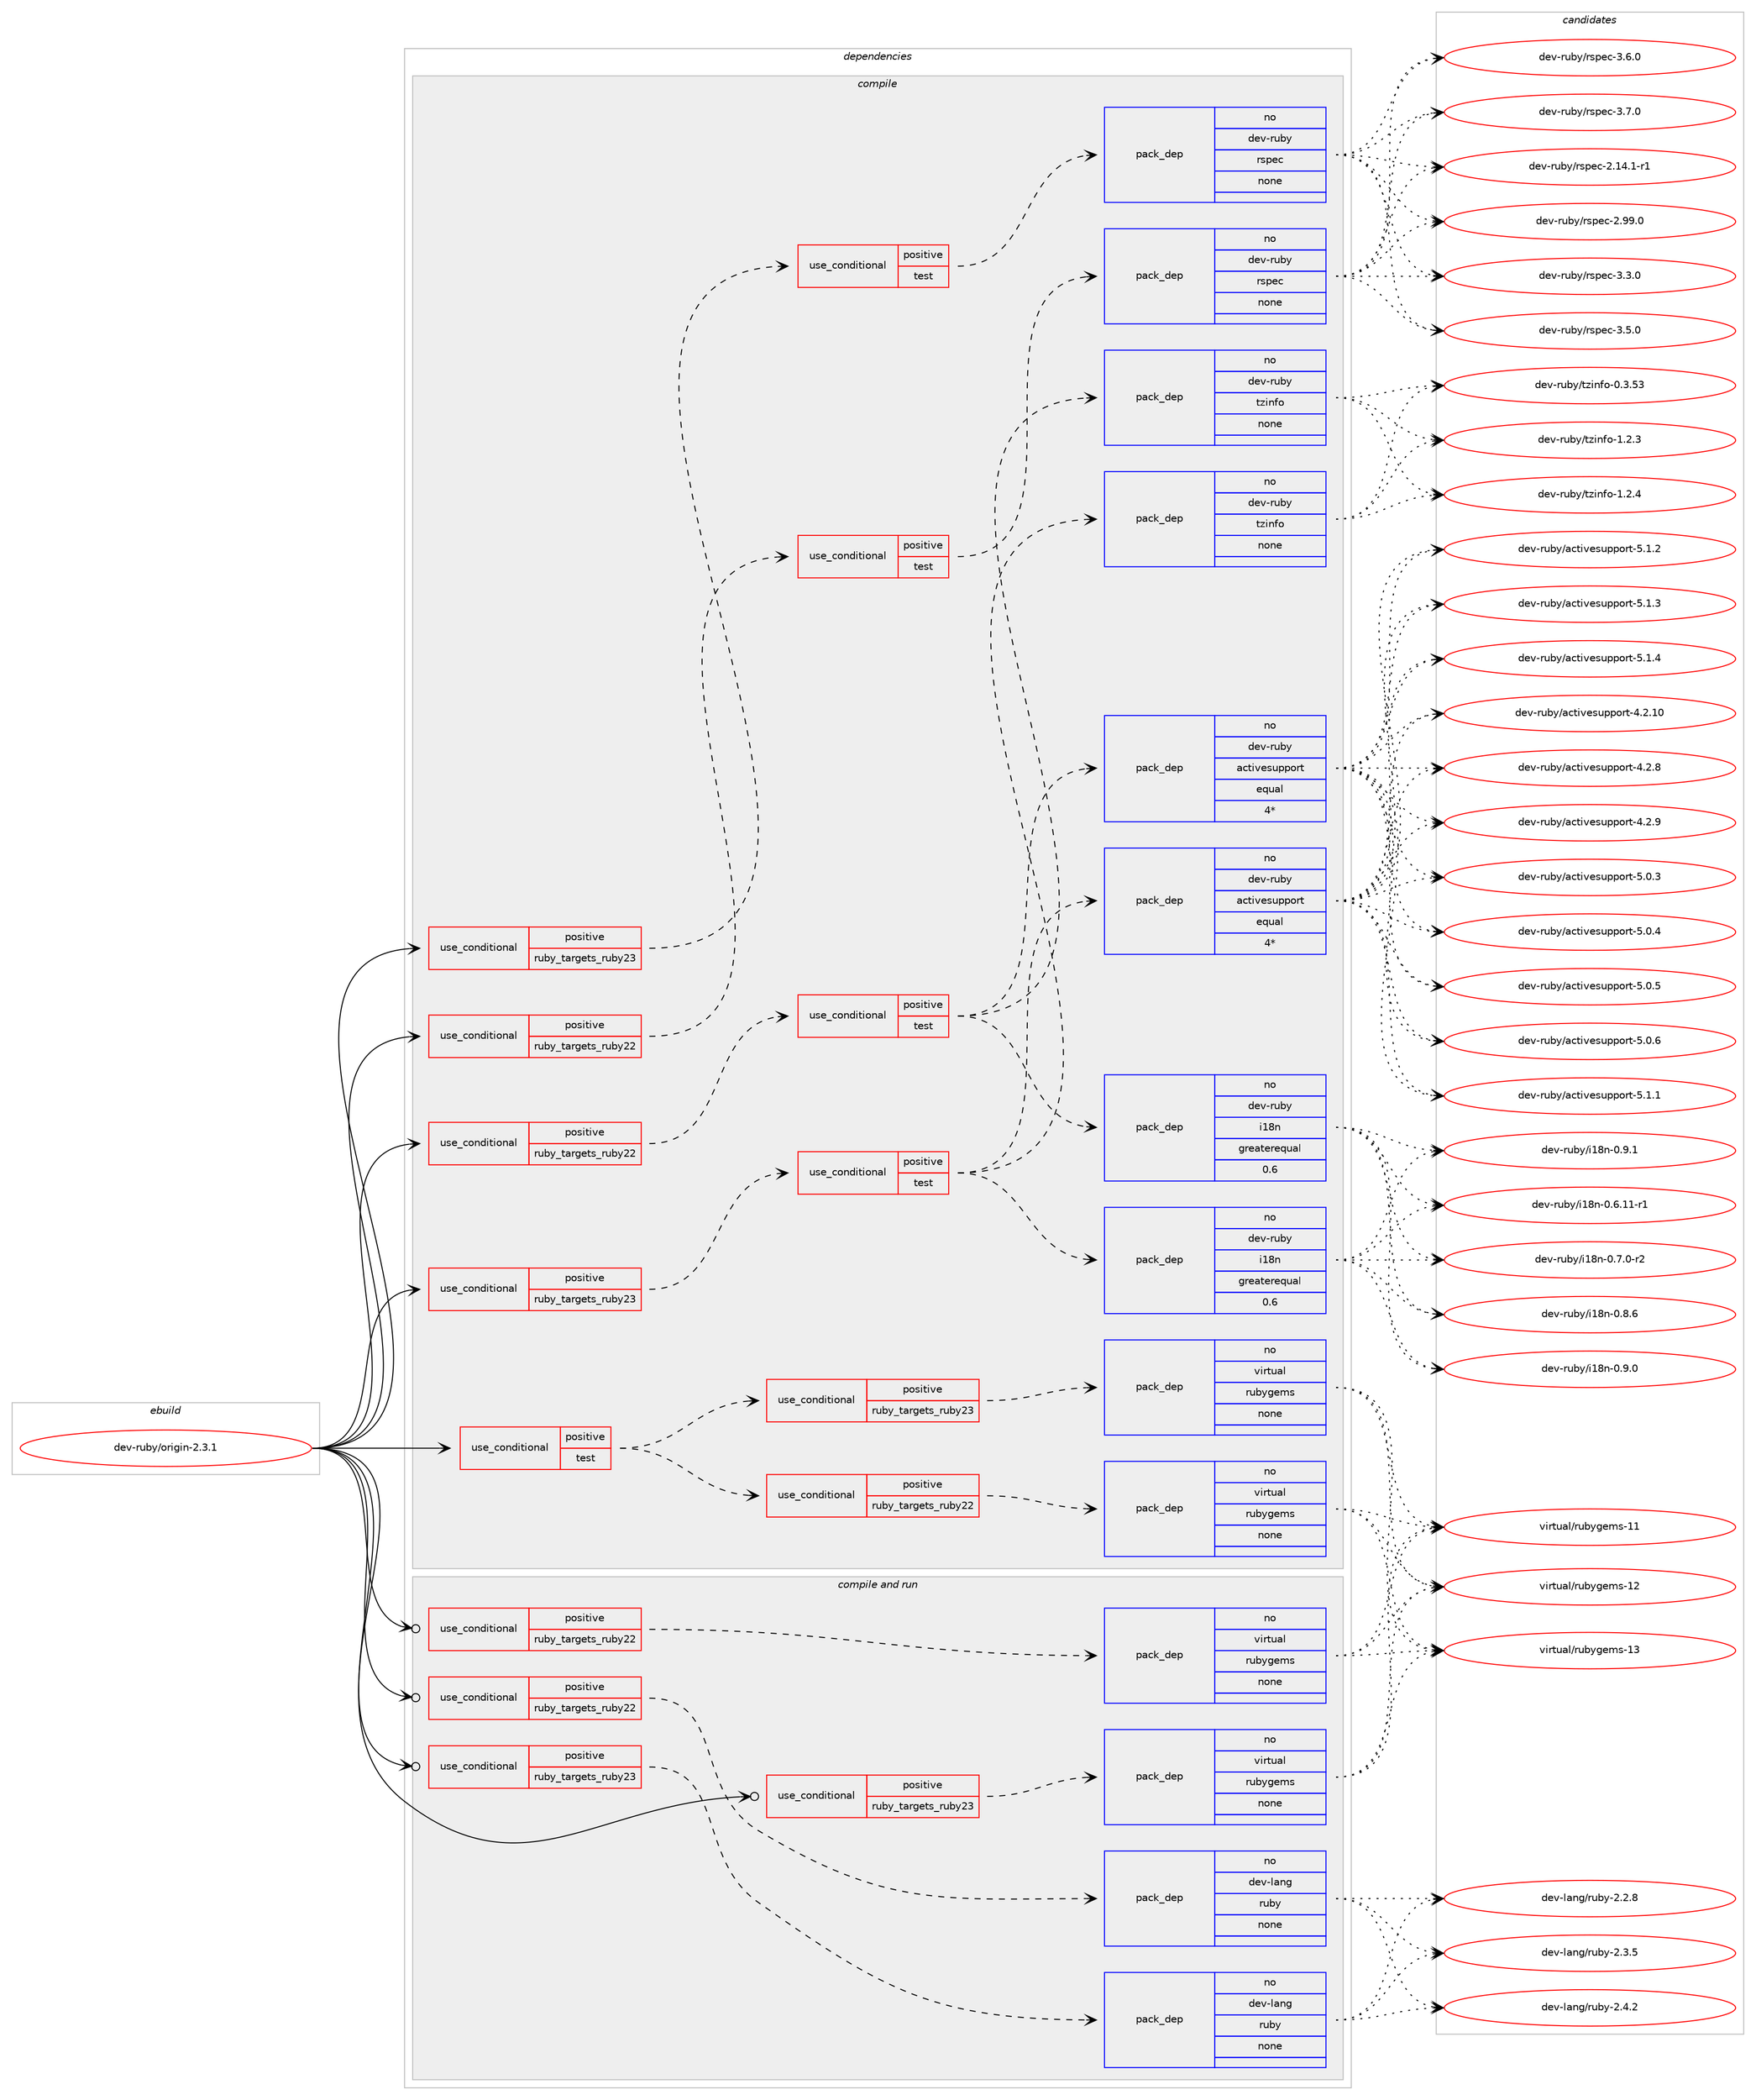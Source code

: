 digraph prolog {

# *************
# Graph options
# *************

newrank=true;
concentrate=true;
compound=true;
graph [rankdir=LR,fontname=Helvetica,fontsize=10,ranksep=1.5];#, ranksep=2.5, nodesep=0.2];
edge  [arrowhead=vee];
node  [fontname=Helvetica,fontsize=10];

# **********
# The ebuild
# **********

subgraph cluster_leftcol {
color=gray;
rank=same;
label=<<i>ebuild</i>>;
id [label="dev-ruby/origin-2.3.1", color=red, width=4, href="../dev-ruby/origin-2.3.1.svg"];
}

# ****************
# The dependencies
# ****************

subgraph cluster_midcol {
color=gray;
label=<<i>dependencies</i>>;
subgraph cluster_compile {
fillcolor="#eeeeee";
style=filled;
label=<<i>compile</i>>;
subgraph cond64182 {
dependency252317 [label=<<TABLE BORDER="0" CELLBORDER="1" CELLSPACING="0" CELLPADDING="4"><TR><TD ROWSPAN="3" CELLPADDING="10">use_conditional</TD></TR><TR><TD>positive</TD></TR><TR><TD>ruby_targets_ruby22</TD></TR></TABLE>>, shape=none, color=red];
subgraph cond64183 {
dependency252318 [label=<<TABLE BORDER="0" CELLBORDER="1" CELLSPACING="0" CELLPADDING="4"><TR><TD ROWSPAN="3" CELLPADDING="10">use_conditional</TD></TR><TR><TD>positive</TD></TR><TR><TD>test</TD></TR></TABLE>>, shape=none, color=red];
subgraph pack184030 {
dependency252319 [label=<<TABLE BORDER="0" CELLBORDER="1" CELLSPACING="0" CELLPADDING="4" WIDTH="220"><TR><TD ROWSPAN="6" CELLPADDING="30">pack_dep</TD></TR><TR><TD WIDTH="110">no</TD></TR><TR><TD>dev-ruby</TD></TR><TR><TD>activesupport</TD></TR><TR><TD>equal</TD></TR><TR><TD>4*</TD></TR></TABLE>>, shape=none, color=blue];
}
dependency252318:e -> dependency252319:w [weight=20,style="dashed",arrowhead="vee"];
subgraph pack184031 {
dependency252320 [label=<<TABLE BORDER="0" CELLBORDER="1" CELLSPACING="0" CELLPADDING="4" WIDTH="220"><TR><TD ROWSPAN="6" CELLPADDING="30">pack_dep</TD></TR><TR><TD WIDTH="110">no</TD></TR><TR><TD>dev-ruby</TD></TR><TR><TD>i18n</TD></TR><TR><TD>greaterequal</TD></TR><TR><TD>0.6</TD></TR></TABLE>>, shape=none, color=blue];
}
dependency252318:e -> dependency252320:w [weight=20,style="dashed",arrowhead="vee"];
subgraph pack184032 {
dependency252321 [label=<<TABLE BORDER="0" CELLBORDER="1" CELLSPACING="0" CELLPADDING="4" WIDTH="220"><TR><TD ROWSPAN="6" CELLPADDING="30">pack_dep</TD></TR><TR><TD WIDTH="110">no</TD></TR><TR><TD>dev-ruby</TD></TR><TR><TD>tzinfo</TD></TR><TR><TD>none</TD></TR><TR><TD></TD></TR></TABLE>>, shape=none, color=blue];
}
dependency252318:e -> dependency252321:w [weight=20,style="dashed",arrowhead="vee"];
}
dependency252317:e -> dependency252318:w [weight=20,style="dashed",arrowhead="vee"];
}
id:e -> dependency252317:w [weight=20,style="solid",arrowhead="vee"];
subgraph cond64184 {
dependency252322 [label=<<TABLE BORDER="0" CELLBORDER="1" CELLSPACING="0" CELLPADDING="4"><TR><TD ROWSPAN="3" CELLPADDING="10">use_conditional</TD></TR><TR><TD>positive</TD></TR><TR><TD>ruby_targets_ruby22</TD></TR></TABLE>>, shape=none, color=red];
subgraph cond64185 {
dependency252323 [label=<<TABLE BORDER="0" CELLBORDER="1" CELLSPACING="0" CELLPADDING="4"><TR><TD ROWSPAN="3" CELLPADDING="10">use_conditional</TD></TR><TR><TD>positive</TD></TR><TR><TD>test</TD></TR></TABLE>>, shape=none, color=red];
subgraph pack184033 {
dependency252324 [label=<<TABLE BORDER="0" CELLBORDER="1" CELLSPACING="0" CELLPADDING="4" WIDTH="220"><TR><TD ROWSPAN="6" CELLPADDING="30">pack_dep</TD></TR><TR><TD WIDTH="110">no</TD></TR><TR><TD>dev-ruby</TD></TR><TR><TD>rspec</TD></TR><TR><TD>none</TD></TR><TR><TD></TD></TR></TABLE>>, shape=none, color=blue];
}
dependency252323:e -> dependency252324:w [weight=20,style="dashed",arrowhead="vee"];
}
dependency252322:e -> dependency252323:w [weight=20,style="dashed",arrowhead="vee"];
}
id:e -> dependency252322:w [weight=20,style="solid",arrowhead="vee"];
subgraph cond64186 {
dependency252325 [label=<<TABLE BORDER="0" CELLBORDER="1" CELLSPACING="0" CELLPADDING="4"><TR><TD ROWSPAN="3" CELLPADDING="10">use_conditional</TD></TR><TR><TD>positive</TD></TR><TR><TD>ruby_targets_ruby23</TD></TR></TABLE>>, shape=none, color=red];
subgraph cond64187 {
dependency252326 [label=<<TABLE BORDER="0" CELLBORDER="1" CELLSPACING="0" CELLPADDING="4"><TR><TD ROWSPAN="3" CELLPADDING="10">use_conditional</TD></TR><TR><TD>positive</TD></TR><TR><TD>test</TD></TR></TABLE>>, shape=none, color=red];
subgraph pack184034 {
dependency252327 [label=<<TABLE BORDER="0" CELLBORDER="1" CELLSPACING="0" CELLPADDING="4" WIDTH="220"><TR><TD ROWSPAN="6" CELLPADDING="30">pack_dep</TD></TR><TR><TD WIDTH="110">no</TD></TR><TR><TD>dev-ruby</TD></TR><TR><TD>activesupport</TD></TR><TR><TD>equal</TD></TR><TR><TD>4*</TD></TR></TABLE>>, shape=none, color=blue];
}
dependency252326:e -> dependency252327:w [weight=20,style="dashed",arrowhead="vee"];
subgraph pack184035 {
dependency252328 [label=<<TABLE BORDER="0" CELLBORDER="1" CELLSPACING="0" CELLPADDING="4" WIDTH="220"><TR><TD ROWSPAN="6" CELLPADDING="30">pack_dep</TD></TR><TR><TD WIDTH="110">no</TD></TR><TR><TD>dev-ruby</TD></TR><TR><TD>i18n</TD></TR><TR><TD>greaterequal</TD></TR><TR><TD>0.6</TD></TR></TABLE>>, shape=none, color=blue];
}
dependency252326:e -> dependency252328:w [weight=20,style="dashed",arrowhead="vee"];
subgraph pack184036 {
dependency252329 [label=<<TABLE BORDER="0" CELLBORDER="1" CELLSPACING="0" CELLPADDING="4" WIDTH="220"><TR><TD ROWSPAN="6" CELLPADDING="30">pack_dep</TD></TR><TR><TD WIDTH="110">no</TD></TR><TR><TD>dev-ruby</TD></TR><TR><TD>tzinfo</TD></TR><TR><TD>none</TD></TR><TR><TD></TD></TR></TABLE>>, shape=none, color=blue];
}
dependency252326:e -> dependency252329:w [weight=20,style="dashed",arrowhead="vee"];
}
dependency252325:e -> dependency252326:w [weight=20,style="dashed",arrowhead="vee"];
}
id:e -> dependency252325:w [weight=20,style="solid",arrowhead="vee"];
subgraph cond64188 {
dependency252330 [label=<<TABLE BORDER="0" CELLBORDER="1" CELLSPACING="0" CELLPADDING="4"><TR><TD ROWSPAN="3" CELLPADDING="10">use_conditional</TD></TR><TR><TD>positive</TD></TR><TR><TD>ruby_targets_ruby23</TD></TR></TABLE>>, shape=none, color=red];
subgraph cond64189 {
dependency252331 [label=<<TABLE BORDER="0" CELLBORDER="1" CELLSPACING="0" CELLPADDING="4"><TR><TD ROWSPAN="3" CELLPADDING="10">use_conditional</TD></TR><TR><TD>positive</TD></TR><TR><TD>test</TD></TR></TABLE>>, shape=none, color=red];
subgraph pack184037 {
dependency252332 [label=<<TABLE BORDER="0" CELLBORDER="1" CELLSPACING="0" CELLPADDING="4" WIDTH="220"><TR><TD ROWSPAN="6" CELLPADDING="30">pack_dep</TD></TR><TR><TD WIDTH="110">no</TD></TR><TR><TD>dev-ruby</TD></TR><TR><TD>rspec</TD></TR><TR><TD>none</TD></TR><TR><TD></TD></TR></TABLE>>, shape=none, color=blue];
}
dependency252331:e -> dependency252332:w [weight=20,style="dashed",arrowhead="vee"];
}
dependency252330:e -> dependency252331:w [weight=20,style="dashed",arrowhead="vee"];
}
id:e -> dependency252330:w [weight=20,style="solid",arrowhead="vee"];
subgraph cond64190 {
dependency252333 [label=<<TABLE BORDER="0" CELLBORDER="1" CELLSPACING="0" CELLPADDING="4"><TR><TD ROWSPAN="3" CELLPADDING="10">use_conditional</TD></TR><TR><TD>positive</TD></TR><TR><TD>test</TD></TR></TABLE>>, shape=none, color=red];
subgraph cond64191 {
dependency252334 [label=<<TABLE BORDER="0" CELLBORDER="1" CELLSPACING="0" CELLPADDING="4"><TR><TD ROWSPAN="3" CELLPADDING="10">use_conditional</TD></TR><TR><TD>positive</TD></TR><TR><TD>ruby_targets_ruby22</TD></TR></TABLE>>, shape=none, color=red];
subgraph pack184038 {
dependency252335 [label=<<TABLE BORDER="0" CELLBORDER="1" CELLSPACING="0" CELLPADDING="4" WIDTH="220"><TR><TD ROWSPAN="6" CELLPADDING="30">pack_dep</TD></TR><TR><TD WIDTH="110">no</TD></TR><TR><TD>virtual</TD></TR><TR><TD>rubygems</TD></TR><TR><TD>none</TD></TR><TR><TD></TD></TR></TABLE>>, shape=none, color=blue];
}
dependency252334:e -> dependency252335:w [weight=20,style="dashed",arrowhead="vee"];
}
dependency252333:e -> dependency252334:w [weight=20,style="dashed",arrowhead="vee"];
subgraph cond64192 {
dependency252336 [label=<<TABLE BORDER="0" CELLBORDER="1" CELLSPACING="0" CELLPADDING="4"><TR><TD ROWSPAN="3" CELLPADDING="10">use_conditional</TD></TR><TR><TD>positive</TD></TR><TR><TD>ruby_targets_ruby23</TD></TR></TABLE>>, shape=none, color=red];
subgraph pack184039 {
dependency252337 [label=<<TABLE BORDER="0" CELLBORDER="1" CELLSPACING="0" CELLPADDING="4" WIDTH="220"><TR><TD ROWSPAN="6" CELLPADDING="30">pack_dep</TD></TR><TR><TD WIDTH="110">no</TD></TR><TR><TD>virtual</TD></TR><TR><TD>rubygems</TD></TR><TR><TD>none</TD></TR><TR><TD></TD></TR></TABLE>>, shape=none, color=blue];
}
dependency252336:e -> dependency252337:w [weight=20,style="dashed",arrowhead="vee"];
}
dependency252333:e -> dependency252336:w [weight=20,style="dashed",arrowhead="vee"];
}
id:e -> dependency252333:w [weight=20,style="solid",arrowhead="vee"];
}
subgraph cluster_compileandrun {
fillcolor="#eeeeee";
style=filled;
label=<<i>compile and run</i>>;
subgraph cond64193 {
dependency252338 [label=<<TABLE BORDER="0" CELLBORDER="1" CELLSPACING="0" CELLPADDING="4"><TR><TD ROWSPAN="3" CELLPADDING="10">use_conditional</TD></TR><TR><TD>positive</TD></TR><TR><TD>ruby_targets_ruby22</TD></TR></TABLE>>, shape=none, color=red];
subgraph pack184040 {
dependency252339 [label=<<TABLE BORDER="0" CELLBORDER="1" CELLSPACING="0" CELLPADDING="4" WIDTH="220"><TR><TD ROWSPAN="6" CELLPADDING="30">pack_dep</TD></TR><TR><TD WIDTH="110">no</TD></TR><TR><TD>dev-lang</TD></TR><TR><TD>ruby</TD></TR><TR><TD>none</TD></TR><TR><TD></TD></TR></TABLE>>, shape=none, color=blue];
}
dependency252338:e -> dependency252339:w [weight=20,style="dashed",arrowhead="vee"];
}
id:e -> dependency252338:w [weight=20,style="solid",arrowhead="odotvee"];
subgraph cond64194 {
dependency252340 [label=<<TABLE BORDER="0" CELLBORDER="1" CELLSPACING="0" CELLPADDING="4"><TR><TD ROWSPAN="3" CELLPADDING="10">use_conditional</TD></TR><TR><TD>positive</TD></TR><TR><TD>ruby_targets_ruby22</TD></TR></TABLE>>, shape=none, color=red];
subgraph pack184041 {
dependency252341 [label=<<TABLE BORDER="0" CELLBORDER="1" CELLSPACING="0" CELLPADDING="4" WIDTH="220"><TR><TD ROWSPAN="6" CELLPADDING="30">pack_dep</TD></TR><TR><TD WIDTH="110">no</TD></TR><TR><TD>virtual</TD></TR><TR><TD>rubygems</TD></TR><TR><TD>none</TD></TR><TR><TD></TD></TR></TABLE>>, shape=none, color=blue];
}
dependency252340:e -> dependency252341:w [weight=20,style="dashed",arrowhead="vee"];
}
id:e -> dependency252340:w [weight=20,style="solid",arrowhead="odotvee"];
subgraph cond64195 {
dependency252342 [label=<<TABLE BORDER="0" CELLBORDER="1" CELLSPACING="0" CELLPADDING="4"><TR><TD ROWSPAN="3" CELLPADDING="10">use_conditional</TD></TR><TR><TD>positive</TD></TR><TR><TD>ruby_targets_ruby23</TD></TR></TABLE>>, shape=none, color=red];
subgraph pack184042 {
dependency252343 [label=<<TABLE BORDER="0" CELLBORDER="1" CELLSPACING="0" CELLPADDING="4" WIDTH="220"><TR><TD ROWSPAN="6" CELLPADDING="30">pack_dep</TD></TR><TR><TD WIDTH="110">no</TD></TR><TR><TD>dev-lang</TD></TR><TR><TD>ruby</TD></TR><TR><TD>none</TD></TR><TR><TD></TD></TR></TABLE>>, shape=none, color=blue];
}
dependency252342:e -> dependency252343:w [weight=20,style="dashed",arrowhead="vee"];
}
id:e -> dependency252342:w [weight=20,style="solid",arrowhead="odotvee"];
subgraph cond64196 {
dependency252344 [label=<<TABLE BORDER="0" CELLBORDER="1" CELLSPACING="0" CELLPADDING="4"><TR><TD ROWSPAN="3" CELLPADDING="10">use_conditional</TD></TR><TR><TD>positive</TD></TR><TR><TD>ruby_targets_ruby23</TD></TR></TABLE>>, shape=none, color=red];
subgraph pack184043 {
dependency252345 [label=<<TABLE BORDER="0" CELLBORDER="1" CELLSPACING="0" CELLPADDING="4" WIDTH="220"><TR><TD ROWSPAN="6" CELLPADDING="30">pack_dep</TD></TR><TR><TD WIDTH="110">no</TD></TR><TR><TD>virtual</TD></TR><TR><TD>rubygems</TD></TR><TR><TD>none</TD></TR><TR><TD></TD></TR></TABLE>>, shape=none, color=blue];
}
dependency252344:e -> dependency252345:w [weight=20,style="dashed",arrowhead="vee"];
}
id:e -> dependency252344:w [weight=20,style="solid",arrowhead="odotvee"];
}
subgraph cluster_run {
fillcolor="#eeeeee";
style=filled;
label=<<i>run</i>>;
}
}

# **************
# The candidates
# **************

subgraph cluster_choices {
rank=same;
color=gray;
label=<<i>candidates</i>>;

subgraph choice184030 {
color=black;
nodesep=1;
choice100101118451141179812147979911610511810111511711211211111411645524650464948 [label="dev-ruby/activesupport-4.2.10", color=red, width=4,href="../dev-ruby/activesupport-4.2.10.svg"];
choice1001011184511411798121479799116105118101115117112112111114116455246504656 [label="dev-ruby/activesupport-4.2.8", color=red, width=4,href="../dev-ruby/activesupport-4.2.8.svg"];
choice1001011184511411798121479799116105118101115117112112111114116455246504657 [label="dev-ruby/activesupport-4.2.9", color=red, width=4,href="../dev-ruby/activesupport-4.2.9.svg"];
choice1001011184511411798121479799116105118101115117112112111114116455346484651 [label="dev-ruby/activesupport-5.0.3", color=red, width=4,href="../dev-ruby/activesupport-5.0.3.svg"];
choice1001011184511411798121479799116105118101115117112112111114116455346484652 [label="dev-ruby/activesupport-5.0.4", color=red, width=4,href="../dev-ruby/activesupport-5.0.4.svg"];
choice1001011184511411798121479799116105118101115117112112111114116455346484653 [label="dev-ruby/activesupport-5.0.5", color=red, width=4,href="../dev-ruby/activesupport-5.0.5.svg"];
choice1001011184511411798121479799116105118101115117112112111114116455346484654 [label="dev-ruby/activesupport-5.0.6", color=red, width=4,href="../dev-ruby/activesupport-5.0.6.svg"];
choice1001011184511411798121479799116105118101115117112112111114116455346494649 [label="dev-ruby/activesupport-5.1.1", color=red, width=4,href="../dev-ruby/activesupport-5.1.1.svg"];
choice1001011184511411798121479799116105118101115117112112111114116455346494650 [label="dev-ruby/activesupport-5.1.2", color=red, width=4,href="../dev-ruby/activesupport-5.1.2.svg"];
choice1001011184511411798121479799116105118101115117112112111114116455346494651 [label="dev-ruby/activesupport-5.1.3", color=red, width=4,href="../dev-ruby/activesupport-5.1.3.svg"];
choice1001011184511411798121479799116105118101115117112112111114116455346494652 [label="dev-ruby/activesupport-5.1.4", color=red, width=4,href="../dev-ruby/activesupport-5.1.4.svg"];
dependency252319:e -> choice100101118451141179812147979911610511810111511711211211111411645524650464948:w [style=dotted,weight="100"];
dependency252319:e -> choice1001011184511411798121479799116105118101115117112112111114116455246504656:w [style=dotted,weight="100"];
dependency252319:e -> choice1001011184511411798121479799116105118101115117112112111114116455246504657:w [style=dotted,weight="100"];
dependency252319:e -> choice1001011184511411798121479799116105118101115117112112111114116455346484651:w [style=dotted,weight="100"];
dependency252319:e -> choice1001011184511411798121479799116105118101115117112112111114116455346484652:w [style=dotted,weight="100"];
dependency252319:e -> choice1001011184511411798121479799116105118101115117112112111114116455346484653:w [style=dotted,weight="100"];
dependency252319:e -> choice1001011184511411798121479799116105118101115117112112111114116455346484654:w [style=dotted,weight="100"];
dependency252319:e -> choice1001011184511411798121479799116105118101115117112112111114116455346494649:w [style=dotted,weight="100"];
dependency252319:e -> choice1001011184511411798121479799116105118101115117112112111114116455346494650:w [style=dotted,weight="100"];
dependency252319:e -> choice1001011184511411798121479799116105118101115117112112111114116455346494651:w [style=dotted,weight="100"];
dependency252319:e -> choice1001011184511411798121479799116105118101115117112112111114116455346494652:w [style=dotted,weight="100"];
}
subgraph choice184031 {
color=black;
nodesep=1;
choice1001011184511411798121471054956110454846544649494511449 [label="dev-ruby/i18n-0.6.11-r1", color=red, width=4,href="../dev-ruby/i18n-0.6.11-r1.svg"];
choice10010111845114117981214710549561104548465546484511450 [label="dev-ruby/i18n-0.7.0-r2", color=red, width=4,href="../dev-ruby/i18n-0.7.0-r2.svg"];
choice1001011184511411798121471054956110454846564654 [label="dev-ruby/i18n-0.8.6", color=red, width=4,href="../dev-ruby/i18n-0.8.6.svg"];
choice1001011184511411798121471054956110454846574648 [label="dev-ruby/i18n-0.9.0", color=red, width=4,href="../dev-ruby/i18n-0.9.0.svg"];
choice1001011184511411798121471054956110454846574649 [label="dev-ruby/i18n-0.9.1", color=red, width=4,href="../dev-ruby/i18n-0.9.1.svg"];
dependency252320:e -> choice1001011184511411798121471054956110454846544649494511449:w [style=dotted,weight="100"];
dependency252320:e -> choice10010111845114117981214710549561104548465546484511450:w [style=dotted,weight="100"];
dependency252320:e -> choice1001011184511411798121471054956110454846564654:w [style=dotted,weight="100"];
dependency252320:e -> choice1001011184511411798121471054956110454846574648:w [style=dotted,weight="100"];
dependency252320:e -> choice1001011184511411798121471054956110454846574649:w [style=dotted,weight="100"];
}
subgraph choice184032 {
color=black;
nodesep=1;
choice10010111845114117981214711612210511010211145484651465351 [label="dev-ruby/tzinfo-0.3.53", color=red, width=4,href="../dev-ruby/tzinfo-0.3.53.svg"];
choice100101118451141179812147116122105110102111454946504651 [label="dev-ruby/tzinfo-1.2.3", color=red, width=4,href="../dev-ruby/tzinfo-1.2.3.svg"];
choice100101118451141179812147116122105110102111454946504652 [label="dev-ruby/tzinfo-1.2.4", color=red, width=4,href="../dev-ruby/tzinfo-1.2.4.svg"];
dependency252321:e -> choice10010111845114117981214711612210511010211145484651465351:w [style=dotted,weight="100"];
dependency252321:e -> choice100101118451141179812147116122105110102111454946504651:w [style=dotted,weight="100"];
dependency252321:e -> choice100101118451141179812147116122105110102111454946504652:w [style=dotted,weight="100"];
}
subgraph choice184033 {
color=black;
nodesep=1;
choice10010111845114117981214711411511210199455046495246494511449 [label="dev-ruby/rspec-2.14.1-r1", color=red, width=4,href="../dev-ruby/rspec-2.14.1-r1.svg"];
choice1001011184511411798121471141151121019945504657574648 [label="dev-ruby/rspec-2.99.0", color=red, width=4,href="../dev-ruby/rspec-2.99.0.svg"];
choice10010111845114117981214711411511210199455146514648 [label="dev-ruby/rspec-3.3.0", color=red, width=4,href="../dev-ruby/rspec-3.3.0.svg"];
choice10010111845114117981214711411511210199455146534648 [label="dev-ruby/rspec-3.5.0", color=red, width=4,href="../dev-ruby/rspec-3.5.0.svg"];
choice10010111845114117981214711411511210199455146544648 [label="dev-ruby/rspec-3.6.0", color=red, width=4,href="../dev-ruby/rspec-3.6.0.svg"];
choice10010111845114117981214711411511210199455146554648 [label="dev-ruby/rspec-3.7.0", color=red, width=4,href="../dev-ruby/rspec-3.7.0.svg"];
dependency252324:e -> choice10010111845114117981214711411511210199455046495246494511449:w [style=dotted,weight="100"];
dependency252324:e -> choice1001011184511411798121471141151121019945504657574648:w [style=dotted,weight="100"];
dependency252324:e -> choice10010111845114117981214711411511210199455146514648:w [style=dotted,weight="100"];
dependency252324:e -> choice10010111845114117981214711411511210199455146534648:w [style=dotted,weight="100"];
dependency252324:e -> choice10010111845114117981214711411511210199455146544648:w [style=dotted,weight="100"];
dependency252324:e -> choice10010111845114117981214711411511210199455146554648:w [style=dotted,weight="100"];
}
subgraph choice184034 {
color=black;
nodesep=1;
choice100101118451141179812147979911610511810111511711211211111411645524650464948 [label="dev-ruby/activesupport-4.2.10", color=red, width=4,href="../dev-ruby/activesupport-4.2.10.svg"];
choice1001011184511411798121479799116105118101115117112112111114116455246504656 [label="dev-ruby/activesupport-4.2.8", color=red, width=4,href="../dev-ruby/activesupport-4.2.8.svg"];
choice1001011184511411798121479799116105118101115117112112111114116455246504657 [label="dev-ruby/activesupport-4.2.9", color=red, width=4,href="../dev-ruby/activesupport-4.2.9.svg"];
choice1001011184511411798121479799116105118101115117112112111114116455346484651 [label="dev-ruby/activesupport-5.0.3", color=red, width=4,href="../dev-ruby/activesupport-5.0.3.svg"];
choice1001011184511411798121479799116105118101115117112112111114116455346484652 [label="dev-ruby/activesupport-5.0.4", color=red, width=4,href="../dev-ruby/activesupport-5.0.4.svg"];
choice1001011184511411798121479799116105118101115117112112111114116455346484653 [label="dev-ruby/activesupport-5.0.5", color=red, width=4,href="../dev-ruby/activesupport-5.0.5.svg"];
choice1001011184511411798121479799116105118101115117112112111114116455346484654 [label="dev-ruby/activesupport-5.0.6", color=red, width=4,href="../dev-ruby/activesupport-5.0.6.svg"];
choice1001011184511411798121479799116105118101115117112112111114116455346494649 [label="dev-ruby/activesupport-5.1.1", color=red, width=4,href="../dev-ruby/activesupport-5.1.1.svg"];
choice1001011184511411798121479799116105118101115117112112111114116455346494650 [label="dev-ruby/activesupport-5.1.2", color=red, width=4,href="../dev-ruby/activesupport-5.1.2.svg"];
choice1001011184511411798121479799116105118101115117112112111114116455346494651 [label="dev-ruby/activesupport-5.1.3", color=red, width=4,href="../dev-ruby/activesupport-5.1.3.svg"];
choice1001011184511411798121479799116105118101115117112112111114116455346494652 [label="dev-ruby/activesupport-5.1.4", color=red, width=4,href="../dev-ruby/activesupport-5.1.4.svg"];
dependency252327:e -> choice100101118451141179812147979911610511810111511711211211111411645524650464948:w [style=dotted,weight="100"];
dependency252327:e -> choice1001011184511411798121479799116105118101115117112112111114116455246504656:w [style=dotted,weight="100"];
dependency252327:e -> choice1001011184511411798121479799116105118101115117112112111114116455246504657:w [style=dotted,weight="100"];
dependency252327:e -> choice1001011184511411798121479799116105118101115117112112111114116455346484651:w [style=dotted,weight="100"];
dependency252327:e -> choice1001011184511411798121479799116105118101115117112112111114116455346484652:w [style=dotted,weight="100"];
dependency252327:e -> choice1001011184511411798121479799116105118101115117112112111114116455346484653:w [style=dotted,weight="100"];
dependency252327:e -> choice1001011184511411798121479799116105118101115117112112111114116455346484654:w [style=dotted,weight="100"];
dependency252327:e -> choice1001011184511411798121479799116105118101115117112112111114116455346494649:w [style=dotted,weight="100"];
dependency252327:e -> choice1001011184511411798121479799116105118101115117112112111114116455346494650:w [style=dotted,weight="100"];
dependency252327:e -> choice1001011184511411798121479799116105118101115117112112111114116455346494651:w [style=dotted,weight="100"];
dependency252327:e -> choice1001011184511411798121479799116105118101115117112112111114116455346494652:w [style=dotted,weight="100"];
}
subgraph choice184035 {
color=black;
nodesep=1;
choice1001011184511411798121471054956110454846544649494511449 [label="dev-ruby/i18n-0.6.11-r1", color=red, width=4,href="../dev-ruby/i18n-0.6.11-r1.svg"];
choice10010111845114117981214710549561104548465546484511450 [label="dev-ruby/i18n-0.7.0-r2", color=red, width=4,href="../dev-ruby/i18n-0.7.0-r2.svg"];
choice1001011184511411798121471054956110454846564654 [label="dev-ruby/i18n-0.8.6", color=red, width=4,href="../dev-ruby/i18n-0.8.6.svg"];
choice1001011184511411798121471054956110454846574648 [label="dev-ruby/i18n-0.9.0", color=red, width=4,href="../dev-ruby/i18n-0.9.0.svg"];
choice1001011184511411798121471054956110454846574649 [label="dev-ruby/i18n-0.9.1", color=red, width=4,href="../dev-ruby/i18n-0.9.1.svg"];
dependency252328:e -> choice1001011184511411798121471054956110454846544649494511449:w [style=dotted,weight="100"];
dependency252328:e -> choice10010111845114117981214710549561104548465546484511450:w [style=dotted,weight="100"];
dependency252328:e -> choice1001011184511411798121471054956110454846564654:w [style=dotted,weight="100"];
dependency252328:e -> choice1001011184511411798121471054956110454846574648:w [style=dotted,weight="100"];
dependency252328:e -> choice1001011184511411798121471054956110454846574649:w [style=dotted,weight="100"];
}
subgraph choice184036 {
color=black;
nodesep=1;
choice10010111845114117981214711612210511010211145484651465351 [label="dev-ruby/tzinfo-0.3.53", color=red, width=4,href="../dev-ruby/tzinfo-0.3.53.svg"];
choice100101118451141179812147116122105110102111454946504651 [label="dev-ruby/tzinfo-1.2.3", color=red, width=4,href="../dev-ruby/tzinfo-1.2.3.svg"];
choice100101118451141179812147116122105110102111454946504652 [label="dev-ruby/tzinfo-1.2.4", color=red, width=4,href="../dev-ruby/tzinfo-1.2.4.svg"];
dependency252329:e -> choice10010111845114117981214711612210511010211145484651465351:w [style=dotted,weight="100"];
dependency252329:e -> choice100101118451141179812147116122105110102111454946504651:w [style=dotted,weight="100"];
dependency252329:e -> choice100101118451141179812147116122105110102111454946504652:w [style=dotted,weight="100"];
}
subgraph choice184037 {
color=black;
nodesep=1;
choice10010111845114117981214711411511210199455046495246494511449 [label="dev-ruby/rspec-2.14.1-r1", color=red, width=4,href="../dev-ruby/rspec-2.14.1-r1.svg"];
choice1001011184511411798121471141151121019945504657574648 [label="dev-ruby/rspec-2.99.0", color=red, width=4,href="../dev-ruby/rspec-2.99.0.svg"];
choice10010111845114117981214711411511210199455146514648 [label="dev-ruby/rspec-3.3.0", color=red, width=4,href="../dev-ruby/rspec-3.3.0.svg"];
choice10010111845114117981214711411511210199455146534648 [label="dev-ruby/rspec-3.5.0", color=red, width=4,href="../dev-ruby/rspec-3.5.0.svg"];
choice10010111845114117981214711411511210199455146544648 [label="dev-ruby/rspec-3.6.0", color=red, width=4,href="../dev-ruby/rspec-3.6.0.svg"];
choice10010111845114117981214711411511210199455146554648 [label="dev-ruby/rspec-3.7.0", color=red, width=4,href="../dev-ruby/rspec-3.7.0.svg"];
dependency252332:e -> choice10010111845114117981214711411511210199455046495246494511449:w [style=dotted,weight="100"];
dependency252332:e -> choice1001011184511411798121471141151121019945504657574648:w [style=dotted,weight="100"];
dependency252332:e -> choice10010111845114117981214711411511210199455146514648:w [style=dotted,weight="100"];
dependency252332:e -> choice10010111845114117981214711411511210199455146534648:w [style=dotted,weight="100"];
dependency252332:e -> choice10010111845114117981214711411511210199455146544648:w [style=dotted,weight="100"];
dependency252332:e -> choice10010111845114117981214711411511210199455146554648:w [style=dotted,weight="100"];
}
subgraph choice184038 {
color=black;
nodesep=1;
choice118105114116117971084711411798121103101109115454949 [label="virtual/rubygems-11", color=red, width=4,href="../virtual/rubygems-11.svg"];
choice118105114116117971084711411798121103101109115454950 [label="virtual/rubygems-12", color=red, width=4,href="../virtual/rubygems-12.svg"];
choice118105114116117971084711411798121103101109115454951 [label="virtual/rubygems-13", color=red, width=4,href="../virtual/rubygems-13.svg"];
dependency252335:e -> choice118105114116117971084711411798121103101109115454949:w [style=dotted,weight="100"];
dependency252335:e -> choice118105114116117971084711411798121103101109115454950:w [style=dotted,weight="100"];
dependency252335:e -> choice118105114116117971084711411798121103101109115454951:w [style=dotted,weight="100"];
}
subgraph choice184039 {
color=black;
nodesep=1;
choice118105114116117971084711411798121103101109115454949 [label="virtual/rubygems-11", color=red, width=4,href="../virtual/rubygems-11.svg"];
choice118105114116117971084711411798121103101109115454950 [label="virtual/rubygems-12", color=red, width=4,href="../virtual/rubygems-12.svg"];
choice118105114116117971084711411798121103101109115454951 [label="virtual/rubygems-13", color=red, width=4,href="../virtual/rubygems-13.svg"];
dependency252337:e -> choice118105114116117971084711411798121103101109115454949:w [style=dotted,weight="100"];
dependency252337:e -> choice118105114116117971084711411798121103101109115454950:w [style=dotted,weight="100"];
dependency252337:e -> choice118105114116117971084711411798121103101109115454951:w [style=dotted,weight="100"];
}
subgraph choice184040 {
color=black;
nodesep=1;
choice10010111845108971101034711411798121455046504656 [label="dev-lang/ruby-2.2.8", color=red, width=4,href="../dev-lang/ruby-2.2.8.svg"];
choice10010111845108971101034711411798121455046514653 [label="dev-lang/ruby-2.3.5", color=red, width=4,href="../dev-lang/ruby-2.3.5.svg"];
choice10010111845108971101034711411798121455046524650 [label="dev-lang/ruby-2.4.2", color=red, width=4,href="../dev-lang/ruby-2.4.2.svg"];
dependency252339:e -> choice10010111845108971101034711411798121455046504656:w [style=dotted,weight="100"];
dependency252339:e -> choice10010111845108971101034711411798121455046514653:w [style=dotted,weight="100"];
dependency252339:e -> choice10010111845108971101034711411798121455046524650:w [style=dotted,weight="100"];
}
subgraph choice184041 {
color=black;
nodesep=1;
choice118105114116117971084711411798121103101109115454949 [label="virtual/rubygems-11", color=red, width=4,href="../virtual/rubygems-11.svg"];
choice118105114116117971084711411798121103101109115454950 [label="virtual/rubygems-12", color=red, width=4,href="../virtual/rubygems-12.svg"];
choice118105114116117971084711411798121103101109115454951 [label="virtual/rubygems-13", color=red, width=4,href="../virtual/rubygems-13.svg"];
dependency252341:e -> choice118105114116117971084711411798121103101109115454949:w [style=dotted,weight="100"];
dependency252341:e -> choice118105114116117971084711411798121103101109115454950:w [style=dotted,weight="100"];
dependency252341:e -> choice118105114116117971084711411798121103101109115454951:w [style=dotted,weight="100"];
}
subgraph choice184042 {
color=black;
nodesep=1;
choice10010111845108971101034711411798121455046504656 [label="dev-lang/ruby-2.2.8", color=red, width=4,href="../dev-lang/ruby-2.2.8.svg"];
choice10010111845108971101034711411798121455046514653 [label="dev-lang/ruby-2.3.5", color=red, width=4,href="../dev-lang/ruby-2.3.5.svg"];
choice10010111845108971101034711411798121455046524650 [label="dev-lang/ruby-2.4.2", color=red, width=4,href="../dev-lang/ruby-2.4.2.svg"];
dependency252343:e -> choice10010111845108971101034711411798121455046504656:w [style=dotted,weight="100"];
dependency252343:e -> choice10010111845108971101034711411798121455046514653:w [style=dotted,weight="100"];
dependency252343:e -> choice10010111845108971101034711411798121455046524650:w [style=dotted,weight="100"];
}
subgraph choice184043 {
color=black;
nodesep=1;
choice118105114116117971084711411798121103101109115454949 [label="virtual/rubygems-11", color=red, width=4,href="../virtual/rubygems-11.svg"];
choice118105114116117971084711411798121103101109115454950 [label="virtual/rubygems-12", color=red, width=4,href="../virtual/rubygems-12.svg"];
choice118105114116117971084711411798121103101109115454951 [label="virtual/rubygems-13", color=red, width=4,href="../virtual/rubygems-13.svg"];
dependency252345:e -> choice118105114116117971084711411798121103101109115454949:w [style=dotted,weight="100"];
dependency252345:e -> choice118105114116117971084711411798121103101109115454950:w [style=dotted,weight="100"];
dependency252345:e -> choice118105114116117971084711411798121103101109115454951:w [style=dotted,weight="100"];
}
}

}
